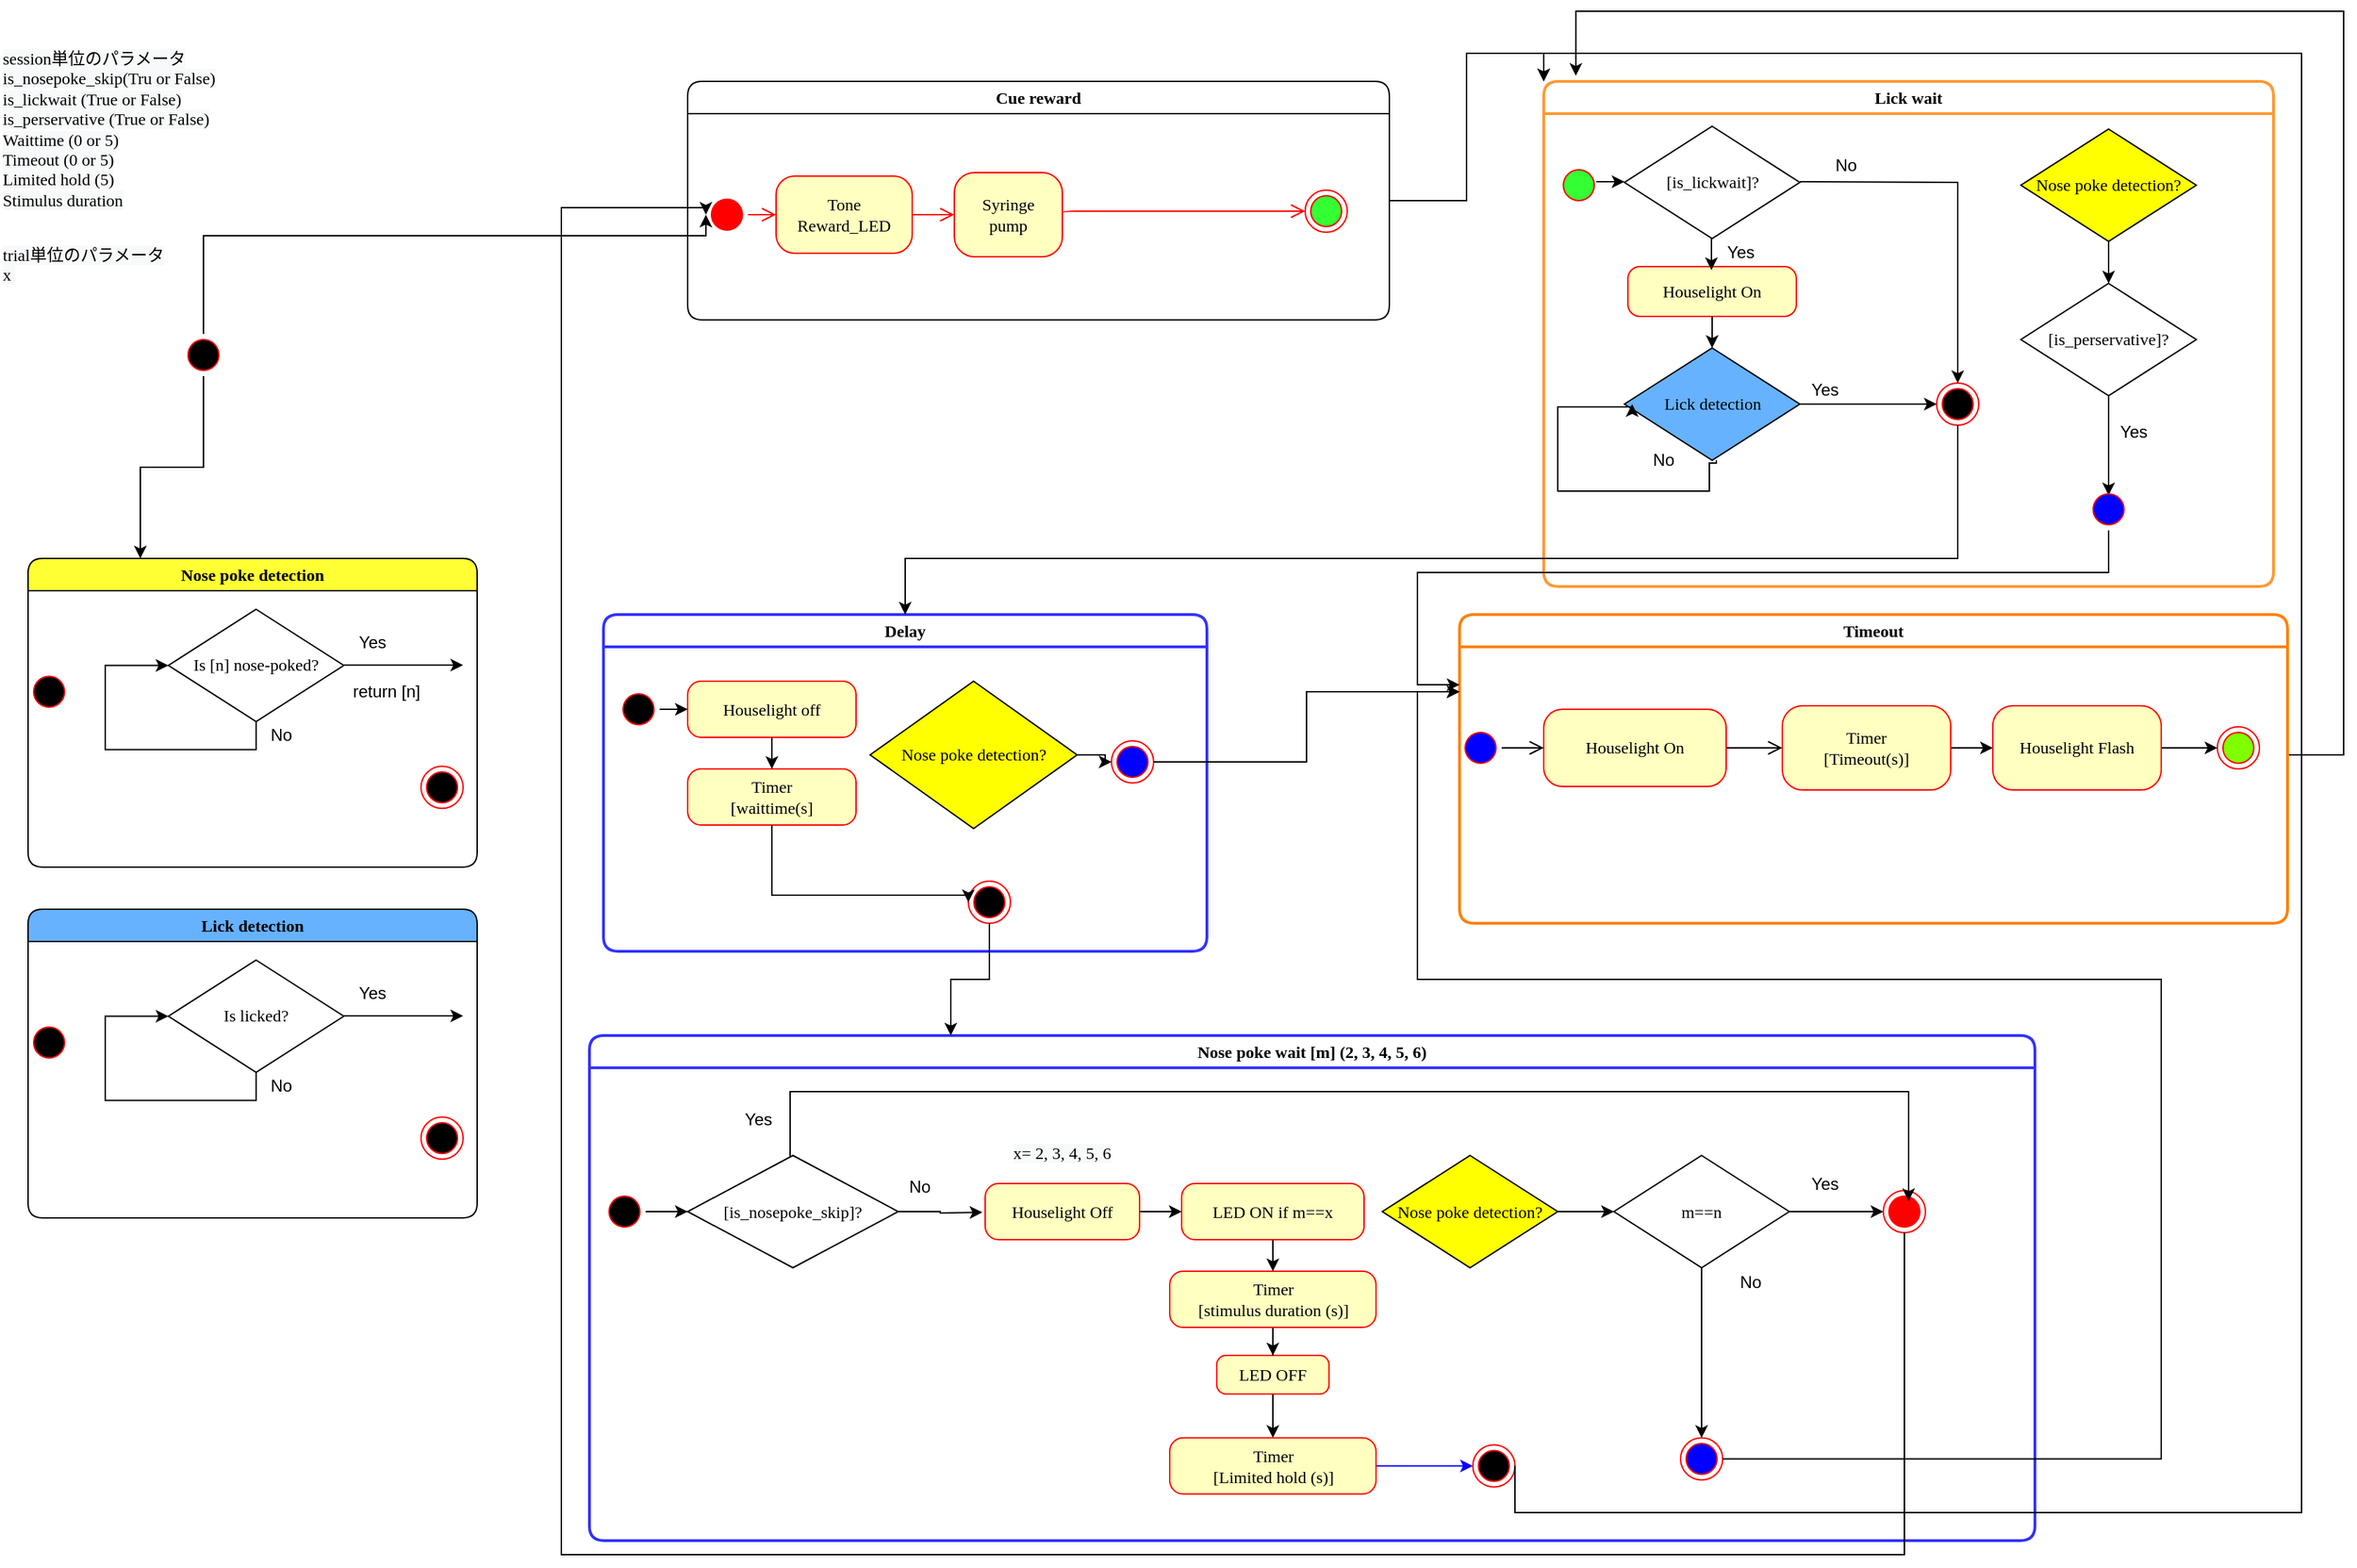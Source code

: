 <mxfile>
    <diagram id="JG-szfgva_qsBJfLhbkO" name="Phase1/2/3/4/5/6">
        <mxGraphModel dx="807" dy="1572" grid="1" gridSize="10" guides="1" tooltips="1" connect="1" arrows="1" fold="1" page="1" pageScale="1" pageWidth="1654" pageHeight="1169" math="0" shadow="0">
            <root>
                <mxCell id="IrLWcrQQSIPQ6W97ejEB-0"/>
                <mxCell id="IrLWcrQQSIPQ6W97ejEB-1" parent="IrLWcrQQSIPQ6W97ejEB-0"/>
                <mxCell id="-4QUxGkrJtVNkOgzHJ3x-0" value="" style="edgeStyle=orthogonalEdgeStyle;rounded=0;orthogonalLoop=1;jettySize=auto;html=1;exitX=0;exitY=0.5;exitDx=0;exitDy=0;entryX=0.5;entryY=1;entryDx=0;entryDy=0;" parent="IrLWcrQQSIPQ6W97ejEB-1" source="7rkzpab8tmzL3e22UWM0-0" target="8WNp4eyXBF2rc8xagA2D-23" edge="1">
                    <mxGeometry relative="1" as="geometry">
                        <mxPoint x="430" y="170" as="targetPoint"/>
                        <Array as="points">
                            <mxPoint x="165" y="170"/>
                            <mxPoint x="523" y="170"/>
                        </Array>
                    </mxGeometry>
                </mxCell>
                <mxCell id="4dmZo7CjHhO6CHi507Uy-2" style="edgeStyle=orthogonalEdgeStyle;rounded=0;orthogonalLoop=1;jettySize=auto;html=1;exitX=1;exitY=0.5;exitDx=0;exitDy=0;entryX=0.25;entryY=0;entryDx=0;entryDy=0;" parent="IrLWcrQQSIPQ6W97ejEB-1" source="7rkzpab8tmzL3e22UWM0-0" target="wqTvVr4Jsa7urcivnFvv-3" edge="1">
                    <mxGeometry relative="1" as="geometry"/>
                </mxCell>
                <mxCell id="7rkzpab8tmzL3e22UWM0-0" value="" style="ellipse;html=1;shape=startState;fillColor=#000000;strokeColor=#ff0000;rounded=1;shadow=0;comic=0;labelBackgroundColor=none;fontFamily=Verdana;fontSize=12;fontColor=#000000;align=center;direction=south;" parent="IrLWcrQQSIPQ6W97ejEB-1" vertex="1">
                    <mxGeometry x="150" y="240" width="30" height="30" as="geometry"/>
                </mxCell>
                <mxCell id="8wdTrqi6ul5k7i0J_g9q-0" value="Nose poke wait [m] (2, 3, 4, 5, 6)" style="swimlane;whiteSpace=wrap;html=1;rounded=1;shadow=0;comic=0;labelBackgroundColor=none;strokeWidth=2;fontFamily=Verdana;fontSize=12;align=center;startSize=23;strokeColor=#3333FF;" parent="IrLWcrQQSIPQ6W97ejEB-1" vertex="1">
                    <mxGeometry x="440" y="740" width="1030" height="360" as="geometry">
                        <mxRectangle x="360" y="70" width="110" height="23" as="alternateBounds"/>
                    </mxGeometry>
                </mxCell>
                <mxCell id="8wdTrqi6ul5k7i0J_g9q-3" value="" style="ellipse;html=1;shape=endState;strokeColor=#ff0000;rounded=1;shadow=0;comic=0;labelBackgroundColor=none;fontFamily=Verdana;fontSize=12;fontColor=#000000;align=center;fillColor=#0000FF;" parent="8wdTrqi6ul5k7i0J_g9q-0" vertex="1">
                    <mxGeometry x="777.5" y="286.75" width="30" height="30" as="geometry"/>
                </mxCell>
                <mxCell id="tz8AyIwEjNFQkuX5hdMo-15" value="" style="edgeStyle=orthogonalEdgeStyle;rounded=0;orthogonalLoop=1;jettySize=auto;html=1;" parent="8wdTrqi6ul5k7i0J_g9q-0" source="8wdTrqi6ul5k7i0J_g9q-5" target="tz8AyIwEjNFQkuX5hdMo-13" edge="1">
                    <mxGeometry relative="1" as="geometry"/>
                </mxCell>
                <mxCell id="8wdTrqi6ul5k7i0J_g9q-5" value="" style="ellipse;html=1;shape=startState;fillColor=#000000;strokeColor=#ff0000;rounded=1;shadow=0;comic=0;labelBackgroundColor=none;fontFamily=Verdana;fontSize=12;fontColor=#000000;align=center;direction=south;" parent="8wdTrqi6ul5k7i0J_g9q-0" vertex="1">
                    <mxGeometry x="10" y="110.5" width="30" height="30" as="geometry"/>
                </mxCell>
                <mxCell id="iCkNAlsy7gJNcpnjkfH3-58" value="" style="edgeStyle=orthogonalEdgeStyle;rounded=0;orthogonalLoop=1;jettySize=auto;html=1;strokeColor=#000000;" parent="8wdTrqi6ul5k7i0J_g9q-0" source="8wdTrqi6ul5k7i0J_g9q-10" target="iCkNAlsy7gJNcpnjkfH3-21" edge="1">
                    <mxGeometry relative="1" as="geometry"/>
                </mxCell>
                <mxCell id="8wdTrqi6ul5k7i0J_g9q-10" value="LED ON if m==x" style="rounded=1;whiteSpace=wrap;html=1;arcSize=24;fillColor=#ffffc0;strokeColor=#ff0000;shadow=0;comic=0;labelBackgroundColor=none;fontFamily=Verdana;fontSize=12;fontColor=#000000;align=center;" parent="8wdTrqi6ul5k7i0J_g9q-0" vertex="1">
                    <mxGeometry x="422" y="105.5" width="130" height="40" as="geometry"/>
                </mxCell>
                <mxCell id="iCkNAlsy7gJNcpnjkfH3-61" value="" style="edgeStyle=orthogonalEdgeStyle;rounded=0;orthogonalLoop=1;jettySize=auto;html=1;strokeColor=#000000;" parent="8wdTrqi6ul5k7i0J_g9q-0" source="8wdTrqi6ul5k7i0J_g9q-15" target="iCkNAlsy7gJNcpnjkfH3-60" edge="1">
                    <mxGeometry relative="1" as="geometry"/>
                </mxCell>
                <mxCell id="8wdTrqi6ul5k7i0J_g9q-15" value="LED OFF" style="rounded=1;whiteSpace=wrap;html=1;arcSize=24;fillColor=#ffffc0;strokeColor=#ff0000;shadow=0;comic=0;labelBackgroundColor=none;fontFamily=Verdana;fontSize=12;fontColor=#000000;align=center;" parent="8wdTrqi6ul5k7i0J_g9q-0" vertex="1">
                    <mxGeometry x="447" y="228" width="80" height="27.5" as="geometry"/>
                </mxCell>
                <mxCell id="iCkNAlsy7gJNcpnjkfH3-54" value="" style="edgeStyle=orthogonalEdgeStyle;rounded=0;orthogonalLoop=1;jettySize=auto;html=1;strokeColor=#000000;" parent="8wdTrqi6ul5k7i0J_g9q-0" source="ycPI-LvNCRKiPovN240B-0" target="8wdTrqi6ul5k7i0J_g9q-10" edge="1">
                    <mxGeometry relative="1" as="geometry"/>
                </mxCell>
                <mxCell id="ycPI-LvNCRKiPovN240B-0" value="Houselight Off" style="rounded=1;whiteSpace=wrap;html=1;arcSize=24;fillColor=#ffffc0;strokeColor=#ff0000;shadow=0;comic=0;labelBackgroundColor=none;fontFamily=Verdana;fontSize=12;fontColor=#000000;align=center;" parent="8wdTrqi6ul5k7i0J_g9q-0" vertex="1">
                    <mxGeometry x="282" y="105.5" width="110" height="40" as="geometry"/>
                </mxCell>
                <mxCell id="iCkNAlsy7gJNcpnjkfH3-59" value="" style="edgeStyle=orthogonalEdgeStyle;rounded=0;orthogonalLoop=1;jettySize=auto;html=1;strokeColor=#000000;" parent="8wdTrqi6ul5k7i0J_g9q-0" source="iCkNAlsy7gJNcpnjkfH3-21" target="8wdTrqi6ul5k7i0J_g9q-15" edge="1">
                    <mxGeometry relative="1" as="geometry"/>
                </mxCell>
                <mxCell id="iCkNAlsy7gJNcpnjkfH3-21" value="Timer &lt;br&gt;[stimulus duration (s)]" style="rounded=1;whiteSpace=wrap;html=1;arcSize=24;fillColor=#ffffc0;strokeColor=#ff0000;shadow=0;comic=0;labelBackgroundColor=none;fontFamily=Verdana;fontSize=12;fontColor=#000000;align=center;" parent="8wdTrqi6ul5k7i0J_g9q-0" vertex="1">
                    <mxGeometry x="413.5" y="168" width="147" height="40" as="geometry"/>
                </mxCell>
                <mxCell id="uwbvZCjAcktgsxW0GK_K-0" value="&lt;span style=&quot;color: rgb(0 , 0 , 0) ; font-family: &amp;#34;verdana&amp;#34; ; font-size: 12px ; font-style: normal ; font-weight: 400 ; letter-spacing: normal ; text-align: center ; text-indent: 0px ; text-transform: none ; word-spacing: 0px ; background-color: rgb(248 , 249 , 250) ; display: inline ; float: none&quot;&gt;x= 2, 3, 4, 5, 6&lt;/span&gt;" style="text;whiteSpace=wrap;html=1;" parent="8wdTrqi6ul5k7i0J_g9q-0" vertex="1">
                    <mxGeometry x="300" y="70" width="130" height="30" as="geometry"/>
                </mxCell>
                <mxCell id="tz8AyIwEjNFQkuX5hdMo-21" value="" style="edgeStyle=orthogonalEdgeStyle;rounded=0;orthogonalLoop=1;jettySize=auto;html=1;" parent="8wdTrqi6ul5k7i0J_g9q-0" source="iCkNAlsy7gJNcpnjkfH3-55" target="iCkNAlsy7gJNcpnjkfH3-64" edge="1">
                    <mxGeometry relative="1" as="geometry"/>
                </mxCell>
                <mxCell id="iCkNAlsy7gJNcpnjkfH3-55" value="&lt;span style=&quot;font-family: &amp;#34;verdana&amp;#34;&quot;&gt;Nose poke detection?&lt;/span&gt;" style="rhombus;whiteSpace=wrap;html=1;fillColor=#FFFF00;" parent="8wdTrqi6ul5k7i0J_g9q-0" vertex="1">
                    <mxGeometry x="565" y="85.5" width="125" height="80" as="geometry"/>
                </mxCell>
                <mxCell id="iCkNAlsy7gJNcpnjkfH3-80" value="" style="edgeStyle=orthogonalEdgeStyle;rounded=0;orthogonalLoop=1;jettySize=auto;html=1;strokeColor=#0000FF;entryX=0;entryY=0.5;entryDx=0;entryDy=0;" parent="8wdTrqi6ul5k7i0J_g9q-0" source="iCkNAlsy7gJNcpnjkfH3-60" target="iCkNAlsy7gJNcpnjkfH3-81" edge="1">
                    <mxGeometry relative="1" as="geometry">
                        <mxPoint x="622" y="307" as="targetPoint"/>
                    </mxGeometry>
                </mxCell>
                <mxCell id="iCkNAlsy7gJNcpnjkfH3-60" value="Timer &lt;br&gt;[Limited hold (s)]" style="rounded=1;whiteSpace=wrap;html=1;arcSize=24;fillColor=#ffffc0;strokeColor=#ff0000;shadow=0;comic=0;labelBackgroundColor=none;fontFamily=Verdana;fontSize=12;fontColor=#000000;align=center;" parent="8wdTrqi6ul5k7i0J_g9q-0" vertex="1">
                    <mxGeometry x="413.5" y="286.75" width="147" height="40" as="geometry"/>
                </mxCell>
                <mxCell id="tz8AyIwEjNFQkuX5hdMo-22" value="" style="edgeStyle=orthogonalEdgeStyle;rounded=0;orthogonalLoop=1;jettySize=auto;html=1;" parent="8wdTrqi6ul5k7i0J_g9q-0" source="iCkNAlsy7gJNcpnjkfH3-64" target="iCkNAlsy7gJNcpnjkfH3-68" edge="1">
                    <mxGeometry relative="1" as="geometry"/>
                </mxCell>
                <mxCell id="tz8AyIwEjNFQkuX5hdMo-24" value="" style="edgeStyle=orthogonalEdgeStyle;rounded=0;orthogonalLoop=1;jettySize=auto;html=1;" parent="8wdTrqi6ul5k7i0J_g9q-0" source="iCkNAlsy7gJNcpnjkfH3-64" target="8wdTrqi6ul5k7i0J_g9q-3" edge="1">
                    <mxGeometry relative="1" as="geometry">
                        <mxPoint x="792.5" y="245.5" as="targetPoint"/>
                    </mxGeometry>
                </mxCell>
                <mxCell id="iCkNAlsy7gJNcpnjkfH3-64" value="&lt;span style=&quot;font-family: &amp;#34;verdana&amp;#34;&quot;&gt;m==n&lt;/span&gt;" style="rhombus;whiteSpace=wrap;html=1;" parent="8wdTrqi6ul5k7i0J_g9q-0" vertex="1">
                    <mxGeometry x="730" y="85.5" width="125" height="80" as="geometry"/>
                </mxCell>
                <mxCell id="iCkNAlsy7gJNcpnjkfH3-68" value="" style="ellipse;html=1;shape=endState;strokeColor=#ff0000;rounded=1;shadow=0;comic=0;labelBackgroundColor=none;fontFamily=Verdana;fontSize=12;fontColor=#000000;align=center;fillColor=#FF0000;" parent="8wdTrqi6ul5k7i0J_g9q-0" vertex="1">
                    <mxGeometry x="922" y="110.5" width="30" height="30" as="geometry"/>
                </mxCell>
                <mxCell id="iCkNAlsy7gJNcpnjkfH3-74" value="Yes" style="text;html=1;align=center;verticalAlign=middle;resizable=0;points=[];autosize=1;strokeColor=none;" parent="8wdTrqi6ul5k7i0J_g9q-0" vertex="1">
                    <mxGeometry x="860" y="95.5" width="40" height="20" as="geometry"/>
                </mxCell>
                <mxCell id="iCkNAlsy7gJNcpnjkfH3-81" value="" style="ellipse;html=1;shape=endState;strokeColor=#ff0000;rounded=1;shadow=0;comic=0;labelBackgroundColor=none;fontFamily=Verdana;fontSize=12;fontColor=#000000;align=center;fillColor=#000000;" parent="8wdTrqi6ul5k7i0J_g9q-0" vertex="1">
                    <mxGeometry x="629.5" y="291.75" width="30" height="30" as="geometry"/>
                </mxCell>
                <mxCell id="8WNp4eyXBF2rc8xagA2D-1" value="No" style="text;html=1;align=center;verticalAlign=middle;resizable=0;points=[];autosize=1;strokeColor=none;" parent="8wdTrqi6ul5k7i0J_g9q-0" vertex="1">
                    <mxGeometry x="812" y="165.5" width="30" height="20" as="geometry"/>
                </mxCell>
                <mxCell id="tz8AyIwEjNFQkuX5hdMo-17" value="" style="edgeStyle=orthogonalEdgeStyle;rounded=0;orthogonalLoop=1;jettySize=auto;html=1;" parent="8wdTrqi6ul5k7i0J_g9q-0" source="tz8AyIwEjNFQkuX5hdMo-13" edge="1">
                    <mxGeometry relative="1" as="geometry">
                        <mxPoint x="940" y="118" as="targetPoint"/>
                        <Array as="points">
                            <mxPoint x="143" y="40"/>
                            <mxPoint x="940" y="40"/>
                        </Array>
                    </mxGeometry>
                </mxCell>
                <mxCell id="tz8AyIwEjNFQkuX5hdMo-20" value="" style="edgeStyle=orthogonalEdgeStyle;rounded=0;orthogonalLoop=1;jettySize=auto;html=1;" parent="8wdTrqi6ul5k7i0J_g9q-0" source="tz8AyIwEjNFQkuX5hdMo-13" edge="1">
                    <mxGeometry relative="1" as="geometry">
                        <mxPoint x="280" y="126" as="targetPoint"/>
                    </mxGeometry>
                </mxCell>
                <mxCell id="tz8AyIwEjNFQkuX5hdMo-13" value="&lt;span style=&quot;font-family: &amp;#34;verdana&amp;#34;&quot;&gt;[is_nosepoke_skip]?&lt;/span&gt;" style="rhombus;whiteSpace=wrap;html=1;" parent="8wdTrqi6ul5k7i0J_g9q-0" vertex="1">
                    <mxGeometry x="70" y="85.5" width="150" height="80" as="geometry"/>
                </mxCell>
                <mxCell id="tz8AyIwEjNFQkuX5hdMo-25" value="Yes" style="text;html=1;align=center;verticalAlign=middle;resizable=0;points=[];autosize=1;strokeColor=none;" parent="8wdTrqi6ul5k7i0J_g9q-0" vertex="1">
                    <mxGeometry x="100" y="50" width="40" height="20" as="geometry"/>
                </mxCell>
                <mxCell id="wqTvVr4Jsa7urcivnFvv-3" value="Nose poke detection" style="swimlane;whiteSpace=wrap;html=1;rounded=1;shadow=0;comic=0;labelBackgroundColor=none;strokeWidth=1;fontFamily=Verdana;fontSize=12;align=center;startSize=23;fillColor=#FFFF33;" parent="IrLWcrQQSIPQ6W97ejEB-1" vertex="1">
                    <mxGeometry x="40" y="400" width="320" height="220" as="geometry">
                        <mxRectangle x="390" y="530" width="110" height="23" as="alternateBounds"/>
                    </mxGeometry>
                </mxCell>
                <mxCell id="wqTvVr4Jsa7urcivnFvv-4" style="edgeStyle=elbowEdgeStyle;html=1;labelBackgroundColor=none;endArrow=open;endSize=8;strokeColor=#ff0000;fontFamily=Verdana;fontSize=12;align=left;" parent="wqTvVr4Jsa7urcivnFvv-3" edge="1">
                    <mxGeometry relative="1" as="geometry">
                        <mxPoint x="210" y="95" as="sourcePoint"/>
                    </mxGeometry>
                </mxCell>
                <mxCell id="wqTvVr4Jsa7urcivnFvv-6" value="" style="ellipse;html=1;shape=endState;fillColor=#000000;strokeColor=#ff0000;rounded=1;shadow=0;comic=0;labelBackgroundColor=none;fontFamily=Verdana;fontSize=12;fontColor=#000000;align=center;" parent="wqTvVr4Jsa7urcivnFvv-3" vertex="1">
                    <mxGeometry x="280" y="148.12" width="30" height="30" as="geometry"/>
                </mxCell>
                <mxCell id="wqTvVr4Jsa7urcivnFvv-8" value="" style="ellipse;html=1;shape=startState;fillColor=#000000;strokeColor=#ff0000;rounded=1;shadow=0;comic=0;labelBackgroundColor=none;fontFamily=Verdana;fontSize=12;fontColor=#000000;align=center;direction=south;" parent="wqTvVr4Jsa7urcivnFvv-3" vertex="1">
                    <mxGeometry y="80" width="30" height="30" as="geometry"/>
                </mxCell>
                <mxCell id="wqTvVr4Jsa7urcivnFvv-11" value="Yes" style="text;html=1;align=center;verticalAlign=middle;resizable=0;points=[];autosize=1;strokeColor=none;" parent="wqTvVr4Jsa7urcivnFvv-3" vertex="1">
                    <mxGeometry x="225" y="50" width="40" height="20" as="geometry"/>
                </mxCell>
                <mxCell id="wqTvVr4Jsa7urcivnFvv-12" value="No" style="text;html=1;align=center;verticalAlign=middle;resizable=0;points=[];autosize=1;strokeColor=none;" parent="wqTvVr4Jsa7urcivnFvv-3" vertex="1">
                    <mxGeometry x="165" y="116.25" width="30" height="20" as="geometry"/>
                </mxCell>
                <mxCell id="iCkNAlsy7gJNcpnjkfH3-36" value="" style="edgeStyle=orthogonalEdgeStyle;rounded=0;orthogonalLoop=1;jettySize=auto;html=1;" parent="wqTvVr4Jsa7urcivnFvv-3" source="wqTvVr4Jsa7urcivnFvv-13" edge="1">
                    <mxGeometry relative="1" as="geometry">
                        <mxPoint x="310" y="76" as="targetPoint"/>
                        <Array as="points">
                            <mxPoint x="270" y="76"/>
                        </Array>
                    </mxGeometry>
                </mxCell>
                <mxCell id="wqTvVr4Jsa7urcivnFvv-13" value="&lt;span style=&quot;font-family: &amp;#34;verdana&amp;#34;&quot;&gt;Is [n] nose-poked?&lt;/span&gt;" style="rhombus;whiteSpace=wrap;html=1;" parent="wqTvVr4Jsa7urcivnFvv-3" vertex="1">
                    <mxGeometry x="100" y="36.25" width="125" height="80" as="geometry"/>
                </mxCell>
                <mxCell id="wqTvVr4Jsa7urcivnFvv-14" style="edgeStyle=orthogonalEdgeStyle;rounded=0;orthogonalLoop=1;jettySize=auto;html=1;exitX=0.5;exitY=1;exitDx=0;exitDy=0;entryX=0;entryY=0.5;entryDx=0;entryDy=0;" parent="wqTvVr4Jsa7urcivnFvv-3" source="wqTvVr4Jsa7urcivnFvv-13" target="wqTvVr4Jsa7urcivnFvv-13" edge="1">
                    <mxGeometry relative="1" as="geometry">
                        <Array as="points">
                            <mxPoint x="163" y="136.25"/>
                            <mxPoint x="55" y="136.25"/>
                            <mxPoint x="55" y="76.25"/>
                        </Array>
                    </mxGeometry>
                </mxCell>
                <mxCell id="8WNp4eyXBF2rc8xagA2D-0" value="return [n]" style="text;html=1;align=center;verticalAlign=middle;resizable=0;points=[];autosize=1;strokeColor=none;" parent="wqTvVr4Jsa7urcivnFvv-3" vertex="1">
                    <mxGeometry x="225" y="85" width="60" height="20" as="geometry"/>
                </mxCell>
                <mxCell id="tz8AyIwEjNFQkuX5hdMo-1" value="" style="edgeStyle=orthogonalEdgeStyle;rounded=0;orthogonalLoop=1;jettySize=auto;html=1;entryX=0.044;entryY=-0.011;entryDx=0;entryDy=0;entryPerimeter=0;" parent="IrLWcrQQSIPQ6W97ejEB-1" source="r4njhYBlZnN6IFq0I3OJ-5" target="8WNp4eyXBF2rc8xagA2D-4" edge="1">
                    <mxGeometry relative="1" as="geometry">
                        <mxPoint x="1955" y="550" as="targetPoint"/>
                        <Array as="points">
                            <mxPoint x="1690" y="540"/>
                            <mxPoint x="1690" y="10"/>
                            <mxPoint x="1142" y="10"/>
                        </Array>
                    </mxGeometry>
                </mxCell>
                <mxCell id="r4njhYBlZnN6IFq0I3OJ-5" value="Timeout" style="swimlane;whiteSpace=wrap;html=1;rounded=1;shadow=0;comic=0;labelBackgroundColor=none;strokeWidth=2;fontFamily=Verdana;fontSize=12;align=center;startSize=23;strokeColor=#FF8000;" parent="IrLWcrQQSIPQ6W97ejEB-1" vertex="1">
                    <mxGeometry x="1060" y="440" width="590" height="220" as="geometry">
                        <mxRectangle x="390" y="530" width="110" height="23" as="alternateBounds"/>
                    </mxGeometry>
                </mxCell>
                <mxCell id="r4njhYBlZnN6IFq0I3OJ-6" style="edgeStyle=elbowEdgeStyle;html=1;labelBackgroundColor=none;endArrow=open;endSize=8;fontFamily=Verdana;fontSize=12;align=left;" parent="r4njhYBlZnN6IFq0I3OJ-5" source="r4njhYBlZnN6IFq0I3OJ-7" target="r4njhYBlZnN6IFq0I3OJ-11" edge="1">
                    <mxGeometry relative="1" as="geometry"/>
                </mxCell>
                <mxCell id="r4njhYBlZnN6IFq0I3OJ-7" value="Houselight On" style="rounded=1;whiteSpace=wrap;html=1;arcSize=24;fillColor=#ffffc0;strokeColor=#ff0000;shadow=0;comic=0;labelBackgroundColor=none;fontFamily=Verdana;fontSize=12;fontColor=#000000;align=center;" parent="r4njhYBlZnN6IFq0I3OJ-5" vertex="1">
                    <mxGeometry x="60" y="67.5" width="130" height="55" as="geometry"/>
                </mxCell>
                <mxCell id="r4njhYBlZnN6IFq0I3OJ-8" value="" style="ellipse;html=1;shape=endState;strokeColor=#ff0000;rounded=1;shadow=0;comic=0;labelBackgroundColor=none;fontFamily=Verdana;fontSize=12;fontColor=#000000;align=center;fillColor=#80FF00;" parent="r4njhYBlZnN6IFq0I3OJ-5" vertex="1">
                    <mxGeometry x="540" y="80" width="30" height="30" as="geometry"/>
                </mxCell>
                <mxCell id="r4njhYBlZnN6IFq0I3OJ-9" style="edgeStyle=elbowEdgeStyle;html=1;labelBackgroundColor=none;endArrow=open;endSize=8;fontFamily=Verdana;fontSize=12;align=left;" parent="r4njhYBlZnN6IFq0I3OJ-5" source="r4njhYBlZnN6IFq0I3OJ-10" target="r4njhYBlZnN6IFq0I3OJ-7" edge="1">
                    <mxGeometry relative="1" as="geometry"/>
                </mxCell>
                <mxCell id="r4njhYBlZnN6IFq0I3OJ-10" value="" style="ellipse;html=1;shape=startState;strokeColor=#ff0000;rounded=1;shadow=0;comic=0;labelBackgroundColor=none;fontFamily=Verdana;fontSize=12;fontColor=#000000;align=center;direction=south;fillColor=#0000FF;" parent="r4njhYBlZnN6IFq0I3OJ-5" vertex="1">
                    <mxGeometry y="80" width="30" height="30" as="geometry"/>
                </mxCell>
                <mxCell id="d0WjXQXTS84HNOMwNvaV-6" value="" style="edgeStyle=orthogonalEdgeStyle;rounded=0;orthogonalLoop=1;jettySize=auto;html=1;" parent="r4njhYBlZnN6IFq0I3OJ-5" source="r4njhYBlZnN6IFq0I3OJ-11" target="d0WjXQXTS84HNOMwNvaV-5" edge="1">
                    <mxGeometry relative="1" as="geometry"/>
                </mxCell>
                <mxCell id="r4njhYBlZnN6IFq0I3OJ-11" value="Timer&lt;br&gt;[Timeout(s)]" style="rounded=1;whiteSpace=wrap;html=1;arcSize=24;fillColor=#ffffc0;strokeColor=#ff0000;shadow=0;comic=0;labelBackgroundColor=none;fontFamily=Verdana;fontSize=12;fontColor=#000000;align=center;" parent="r4njhYBlZnN6IFq0I3OJ-5" vertex="1">
                    <mxGeometry x="230" y="65" width="120" height="60" as="geometry"/>
                </mxCell>
                <mxCell id="d0WjXQXTS84HNOMwNvaV-7" value="" style="edgeStyle=orthogonalEdgeStyle;rounded=0;orthogonalLoop=1;jettySize=auto;html=1;" parent="r4njhYBlZnN6IFq0I3OJ-5" source="d0WjXQXTS84HNOMwNvaV-5" target="r4njhYBlZnN6IFq0I3OJ-8" edge="1">
                    <mxGeometry relative="1" as="geometry"/>
                </mxCell>
                <mxCell id="d0WjXQXTS84HNOMwNvaV-5" value="Houselight Flash" style="rounded=1;whiteSpace=wrap;html=1;arcSize=24;fillColor=#ffffc0;strokeColor=#ff0000;shadow=0;comic=0;labelBackgroundColor=none;fontFamily=Verdana;fontSize=12;fontColor=#000000;align=center;" parent="r4njhYBlZnN6IFq0I3OJ-5" vertex="1">
                    <mxGeometry x="380" y="65" width="120" height="60" as="geometry"/>
                </mxCell>
                <mxCell id="iCkNAlsy7gJNcpnjkfH3-10" value="Delay" style="swimlane;whiteSpace=wrap;html=1;rounded=1;shadow=0;comic=0;labelBackgroundColor=none;strokeWidth=2;fontFamily=Verdana;fontSize=12;align=center;startSize=23;strokeColor=#3333FF;" parent="IrLWcrQQSIPQ6W97ejEB-1" vertex="1">
                    <mxGeometry x="450" y="440" width="430" height="240" as="geometry">
                        <mxRectangle x="360" y="70" width="110" height="23" as="alternateBounds"/>
                    </mxGeometry>
                </mxCell>
                <mxCell id="iCkNAlsy7gJNcpnjkfH3-11" value="" style="ellipse;html=1;shape=endState;fillColor=#000000;strokeColor=#ff0000;rounded=1;shadow=0;comic=0;labelBackgroundColor=none;fontFamily=Verdana;fontSize=12;fontColor=#000000;align=center;" parent="iCkNAlsy7gJNcpnjkfH3-10" vertex="1">
                    <mxGeometry x="260" y="190" width="30" height="30" as="geometry"/>
                </mxCell>
                <mxCell id="iCkNAlsy7gJNcpnjkfH3-12" value="" style="edgeStyle=orthogonalEdgeStyle;rounded=0;orthogonalLoop=1;jettySize=auto;html=1;" parent="iCkNAlsy7gJNcpnjkfH3-10" source="iCkNAlsy7gJNcpnjkfH3-13" target="iCkNAlsy7gJNcpnjkfH3-14" edge="1">
                    <mxGeometry relative="1" as="geometry"/>
                </mxCell>
                <mxCell id="iCkNAlsy7gJNcpnjkfH3-13" value="" style="ellipse;html=1;shape=startState;fillColor=#000000;strokeColor=#ff0000;rounded=1;shadow=0;comic=0;labelBackgroundColor=none;fontFamily=Verdana;fontSize=12;fontColor=#000000;align=center;direction=south;" parent="iCkNAlsy7gJNcpnjkfH3-10" vertex="1">
                    <mxGeometry x="10" y="52.5" width="30" height="30" as="geometry"/>
                </mxCell>
                <mxCell id="iCkNAlsy7gJNcpnjkfH3-14" value="Houselight off" style="rounded=1;whiteSpace=wrap;html=1;arcSize=24;fillColor=#ffffc0;strokeColor=#ff0000;shadow=0;comic=0;labelBackgroundColor=none;fontFamily=Verdana;fontSize=12;fontColor=#000000;align=center;" parent="iCkNAlsy7gJNcpnjkfH3-10" vertex="1">
                    <mxGeometry x="60" y="47.5" width="120" height="40" as="geometry"/>
                </mxCell>
                <mxCell id="iCkNAlsy7gJNcpnjkfH3-15" value="Timer &lt;br&gt;[waittime(s]" style="rounded=1;whiteSpace=wrap;html=1;arcSize=24;fillColor=#ffffc0;strokeColor=#ff0000;shadow=0;comic=0;labelBackgroundColor=none;fontFamily=Verdana;fontSize=12;fontColor=#000000;align=center;" parent="iCkNAlsy7gJNcpnjkfH3-10" vertex="1">
                    <mxGeometry x="60" y="110" width="120" height="40" as="geometry"/>
                </mxCell>
                <mxCell id="iCkNAlsy7gJNcpnjkfH3-16" value="" style="edgeStyle=orthogonalEdgeStyle;rounded=0;orthogonalLoop=1;jettySize=auto;html=1;" parent="iCkNAlsy7gJNcpnjkfH3-10" source="iCkNAlsy7gJNcpnjkfH3-14" target="iCkNAlsy7gJNcpnjkfH3-15" edge="1">
                    <mxGeometry relative="1" as="geometry"/>
                </mxCell>
                <mxCell id="iCkNAlsy7gJNcpnjkfH3-40" value="" style="ellipse;html=1;shape=endState;strokeColor=#ff0000;rounded=1;shadow=0;comic=0;labelBackgroundColor=none;fontFamily=Verdana;fontSize=12;fontColor=#000000;align=center;fillColor=#0000FF;" parent="iCkNAlsy7gJNcpnjkfH3-10" vertex="1">
                    <mxGeometry x="362" y="90" width="30" height="30" as="geometry"/>
                </mxCell>
                <mxCell id="iCkNAlsy7gJNcpnjkfH3-45" value="" style="edgeStyle=orthogonalEdgeStyle;rounded=0;orthogonalLoop=1;jettySize=auto;html=1;strokeColor=#000000;" parent="iCkNAlsy7gJNcpnjkfH3-10" source="iCkNAlsy7gJNcpnjkfH3-41" target="iCkNAlsy7gJNcpnjkfH3-40" edge="1">
                    <mxGeometry relative="1" as="geometry"/>
                </mxCell>
                <mxCell id="iCkNAlsy7gJNcpnjkfH3-41" value="&lt;span style=&quot;font-family: &amp;#34;verdana&amp;#34;&quot;&gt;Nose poke detection?&lt;/span&gt;" style="rhombus;whiteSpace=wrap;html=1;fillColor=#FFFF00;" parent="iCkNAlsy7gJNcpnjkfH3-10" vertex="1">
                    <mxGeometry x="190" y="47.5" width="147.5" height="105" as="geometry"/>
                </mxCell>
                <mxCell id="iCkNAlsy7gJNcpnjkfH3-47" value="" style="edgeStyle=orthogonalEdgeStyle;rounded=0;orthogonalLoop=1;jettySize=auto;html=1;entryX=0;entryY=0.5;entryDx=0;entryDy=0;exitX=0.5;exitY=1;exitDx=0;exitDy=0;" parent="iCkNAlsy7gJNcpnjkfH3-10" source="iCkNAlsy7gJNcpnjkfH3-15" target="iCkNAlsy7gJNcpnjkfH3-11" edge="1">
                    <mxGeometry relative="1" as="geometry">
                        <mxPoint x="90" y="90" as="sourcePoint"/>
                        <mxPoint x="100" y="172.5" as="targetPoint"/>
                        <Array as="points">
                            <mxPoint x="120" y="200"/>
                            <mxPoint x="260" y="200"/>
                        </Array>
                    </mxGeometry>
                </mxCell>
                <mxCell id="iCkNAlsy7gJNcpnjkfH3-24" value="&lt;span style=&quot;color: rgb(0 , 0 , 0) ; font-family: &amp;#34;verdana&amp;#34; ; font-size: 12px ; font-style: normal ; font-weight: 400 ; letter-spacing: normal ; text-align: center ; text-indent: 0px ; text-transform: none ; word-spacing: 0px ; background-color: rgb(248 , 249 , 250) ; display: inline ; float: none&quot;&gt;session単位のパラメータ&lt;br&gt;is_nosepoke_skip(Tru or False)&lt;br&gt;is_lickwait (True or False)&lt;br&gt;is_perservative (True or False)&lt;br&gt;Waittime (0 or 5)&lt;br&gt;Timeout (0 or 5)&lt;br&gt;Limited hold (5)&lt;br&gt;Stimulus duration&lt;br&gt;&lt;/span&gt;" style="text;whiteSpace=wrap;html=1;" parent="IrLWcrQQSIPQ6W97ejEB-1" vertex="1">
                    <mxGeometry x="20" y="30" width="310" height="130" as="geometry"/>
                </mxCell>
                <mxCell id="iCkNAlsy7gJNcpnjkfH3-25" value="&lt;span style=&quot;color: rgb(0 , 0 , 0) ; font-family: &amp;#34;verdana&amp;#34; ; font-size: 12px ; font-style: normal ; font-weight: 400 ; letter-spacing: normal ; text-align: center ; text-indent: 0px ; text-transform: none ; word-spacing: 0px ; background-color: rgb(248 , 249 , 250) ; display: inline ; float: none&quot;&gt;trial単位のパラメータ&lt;br&gt;x&amp;nbsp;&lt;br&gt;&lt;br&gt;&lt;/span&gt;" style="text;whiteSpace=wrap;html=1;" parent="IrLWcrQQSIPQ6W97ejEB-1" vertex="1">
                    <mxGeometry x="20" y="170" width="260" height="30" as="geometry"/>
                </mxCell>
                <mxCell id="a5przsZAZ_EwUYKE8dN7-16" value="Lick detection" style="swimlane;whiteSpace=wrap;html=1;rounded=1;shadow=0;comic=0;labelBackgroundColor=none;strokeWidth=1;fontFamily=Verdana;fontSize=12;align=center;startSize=23;fillColor=#66B2FF;" parent="IrLWcrQQSIPQ6W97ejEB-1" vertex="1">
                    <mxGeometry x="40" y="650" width="320" height="220" as="geometry">
                        <mxRectangle x="390" y="530" width="110" height="23" as="alternateBounds"/>
                    </mxGeometry>
                </mxCell>
                <mxCell id="a5przsZAZ_EwUYKE8dN7-17" style="edgeStyle=elbowEdgeStyle;html=1;labelBackgroundColor=none;endArrow=open;endSize=8;strokeColor=#ff0000;fontFamily=Verdana;fontSize=12;align=left;" parent="a5przsZAZ_EwUYKE8dN7-16" edge="1">
                    <mxGeometry relative="1" as="geometry">
                        <mxPoint x="210" y="95" as="sourcePoint"/>
                    </mxGeometry>
                </mxCell>
                <mxCell id="a5przsZAZ_EwUYKE8dN7-18" value="" style="ellipse;html=1;shape=endState;fillColor=#000000;strokeColor=#ff0000;rounded=1;shadow=0;comic=0;labelBackgroundColor=none;fontFamily=Verdana;fontSize=12;fontColor=#000000;align=center;" parent="a5przsZAZ_EwUYKE8dN7-16" vertex="1">
                    <mxGeometry x="280" y="148.12" width="30" height="30" as="geometry"/>
                </mxCell>
                <mxCell id="a5przsZAZ_EwUYKE8dN7-19" value="" style="ellipse;html=1;shape=startState;fillColor=#000000;strokeColor=#ff0000;rounded=1;shadow=0;comic=0;labelBackgroundColor=none;fontFamily=Verdana;fontSize=12;fontColor=#000000;align=center;direction=south;" parent="a5przsZAZ_EwUYKE8dN7-16" vertex="1">
                    <mxGeometry y="80" width="30" height="30" as="geometry"/>
                </mxCell>
                <mxCell id="a5przsZAZ_EwUYKE8dN7-20" value="Yes" style="text;html=1;align=center;verticalAlign=middle;resizable=0;points=[];autosize=1;strokeColor=none;" parent="a5przsZAZ_EwUYKE8dN7-16" vertex="1">
                    <mxGeometry x="225" y="50" width="40" height="20" as="geometry"/>
                </mxCell>
                <mxCell id="a5przsZAZ_EwUYKE8dN7-21" value="No" style="text;html=1;align=center;verticalAlign=middle;resizable=0;points=[];autosize=1;strokeColor=none;" parent="a5przsZAZ_EwUYKE8dN7-16" vertex="1">
                    <mxGeometry x="165" y="116.25" width="30" height="20" as="geometry"/>
                </mxCell>
                <mxCell id="a5przsZAZ_EwUYKE8dN7-22" value="" style="edgeStyle=orthogonalEdgeStyle;rounded=0;orthogonalLoop=1;jettySize=auto;html=1;" parent="a5przsZAZ_EwUYKE8dN7-16" source="a5przsZAZ_EwUYKE8dN7-23" edge="1">
                    <mxGeometry relative="1" as="geometry">
                        <mxPoint x="310" y="76" as="targetPoint"/>
                        <Array as="points">
                            <mxPoint x="270" y="76"/>
                        </Array>
                    </mxGeometry>
                </mxCell>
                <mxCell id="a5przsZAZ_EwUYKE8dN7-23" value="&lt;span style=&quot;font-family: &amp;#34;verdana&amp;#34;&quot;&gt;Is licked?&lt;/span&gt;" style="rhombus;whiteSpace=wrap;html=1;" parent="a5przsZAZ_EwUYKE8dN7-16" vertex="1">
                    <mxGeometry x="100" y="36.25" width="125" height="80" as="geometry"/>
                </mxCell>
                <mxCell id="a5przsZAZ_EwUYKE8dN7-24" style="edgeStyle=orthogonalEdgeStyle;rounded=0;orthogonalLoop=1;jettySize=auto;html=1;exitX=0.5;exitY=1;exitDx=0;exitDy=0;entryX=0;entryY=0.5;entryDx=0;entryDy=0;" parent="a5przsZAZ_EwUYKE8dN7-16" source="a5przsZAZ_EwUYKE8dN7-23" target="a5przsZAZ_EwUYKE8dN7-23" edge="1">
                    <mxGeometry relative="1" as="geometry">
                        <Array as="points">
                            <mxPoint x="163" y="136.25"/>
                            <mxPoint x="55" y="136.25"/>
                            <mxPoint x="55" y="76.25"/>
                        </Array>
                    </mxGeometry>
                </mxCell>
                <mxCell id="SV1t3tnowvS0Dn4nwLbQ-5" style="edgeStyle=orthogonalEdgeStyle;rounded=0;orthogonalLoop=1;jettySize=auto;html=1;exitX=1;exitY=0.5;exitDx=0;exitDy=0;entryX=0;entryY=0.25;entryDx=0;entryDy=0;" parent="IrLWcrQQSIPQ6W97ejEB-1" source="iCkNAlsy7gJNcpnjkfH3-40" target="r4njhYBlZnN6IFq0I3OJ-5" edge="1">
                    <mxGeometry relative="1" as="geometry"/>
                </mxCell>
                <mxCell id="SV1t3tnowvS0Dn4nwLbQ-6" style="edgeStyle=orthogonalEdgeStyle;rounded=0;orthogonalLoop=1;jettySize=auto;html=1;exitX=0.5;exitY=1;exitDx=0;exitDy=0;entryX=0.25;entryY=0;entryDx=0;entryDy=0;" parent="IrLWcrQQSIPQ6W97ejEB-1" source="iCkNAlsy7gJNcpnjkfH3-11" target="8wdTrqi6ul5k7i0J_g9q-0" edge="1">
                    <mxGeometry relative="1" as="geometry"/>
                </mxCell>
                <mxCell id="SV1t3tnowvS0Dn4nwLbQ-7" style="edgeStyle=orthogonalEdgeStyle;rounded=0;orthogonalLoop=1;jettySize=auto;html=1;exitX=1;exitY=0.5;exitDx=0;exitDy=0;entryX=0;entryY=0.25;entryDx=0;entryDy=0;" parent="IrLWcrQQSIPQ6W97ejEB-1" source="8wdTrqi6ul5k7i0J_g9q-3" target="r4njhYBlZnN6IFq0I3OJ-5" edge="1">
                    <mxGeometry relative="1" as="geometry">
                        <Array as="points">
                            <mxPoint x="1560" y="1042"/>
                            <mxPoint x="1560" y="700"/>
                            <mxPoint x="1030" y="700"/>
                            <mxPoint x="1030" y="495"/>
                        </Array>
                    </mxGeometry>
                </mxCell>
                <mxCell id="8WNp4eyXBF2rc8xagA2D-18" value="Cue reward" style="swimlane;whiteSpace=wrap;html=1;rounded=1;shadow=0;comic=0;labelBackgroundColor=none;strokeWidth=1;fontFamily=Verdana;fontSize=12;align=center;startSize=23;" parent="IrLWcrQQSIPQ6W97ejEB-1" vertex="1">
                    <mxGeometry x="510" y="60" width="500" height="170" as="geometry">
                        <mxRectangle x="390" y="530" width="110" height="23" as="alternateBounds"/>
                    </mxGeometry>
                </mxCell>
                <mxCell id="8WNp4eyXBF2rc8xagA2D-19" style="edgeStyle=elbowEdgeStyle;html=1;labelBackgroundColor=none;endArrow=open;endSize=8;strokeColor=#ff0000;fontFamily=Verdana;fontSize=12;align=left;" parent="8WNp4eyXBF2rc8xagA2D-18" source="8WNp4eyXBF2rc8xagA2D-20" target="8WNp4eyXBF2rc8xagA2D-24" edge="1">
                    <mxGeometry relative="1" as="geometry"/>
                </mxCell>
                <mxCell id="8WNp4eyXBF2rc8xagA2D-20" value="Tone&lt;br&gt;Reward_LED" style="rounded=1;whiteSpace=wrap;html=1;arcSize=24;fillColor=#ffffc0;strokeColor=#ff0000;shadow=0;comic=0;labelBackgroundColor=none;fontFamily=Verdana;fontSize=12;fontColor=#000000;align=center;" parent="8WNp4eyXBF2rc8xagA2D-18" vertex="1">
                    <mxGeometry x="63" y="67.5" width="97" height="55" as="geometry"/>
                </mxCell>
                <mxCell id="8WNp4eyXBF2rc8xagA2D-21" value="" style="ellipse;html=1;shape=endState;strokeColor=#ff0000;rounded=1;shadow=0;comic=0;labelBackgroundColor=none;fontFamily=Verdana;fontSize=12;fontColor=#000000;align=center;fillColor=#33FF33;" parent="8WNp4eyXBF2rc8xagA2D-18" vertex="1">
                    <mxGeometry x="440" y="77.5" width="30" height="30" as="geometry"/>
                </mxCell>
                <mxCell id="8WNp4eyXBF2rc8xagA2D-22" style="edgeStyle=elbowEdgeStyle;html=1;labelBackgroundColor=none;endArrow=open;endSize=8;strokeColor=#ff0000;fontFamily=Verdana;fontSize=12;align=left;" parent="8WNp4eyXBF2rc8xagA2D-18" source="8WNp4eyXBF2rc8xagA2D-23" target="8WNp4eyXBF2rc8xagA2D-20" edge="1">
                    <mxGeometry relative="1" as="geometry"/>
                </mxCell>
                <mxCell id="8WNp4eyXBF2rc8xagA2D-23" value="" style="ellipse;html=1;shape=startState;strokeColor=#ff0000;rounded=1;shadow=0;comic=0;labelBackgroundColor=none;fontFamily=Verdana;fontSize=12;fontColor=#000000;align=center;direction=south;fillColor=#FF0000;" parent="8WNp4eyXBF2rc8xagA2D-18" vertex="1">
                    <mxGeometry x="13" y="80" width="30" height="30" as="geometry"/>
                </mxCell>
                <mxCell id="8WNp4eyXBF2rc8xagA2D-24" value="Syringe &lt;br&gt;pump" style="rounded=1;whiteSpace=wrap;html=1;arcSize=24;fillColor=#ffffc0;strokeColor=#ff0000;shadow=0;comic=0;labelBackgroundColor=none;fontFamily=Verdana;fontSize=12;fontColor=#000000;align=center;" parent="8WNp4eyXBF2rc8xagA2D-18" vertex="1">
                    <mxGeometry x="190" y="65" width="77" height="60" as="geometry"/>
                </mxCell>
                <mxCell id="8WNp4eyXBF2rc8xagA2D-25" style="edgeStyle=elbowEdgeStyle;html=1;labelBackgroundColor=none;endArrow=open;endSize=8;strokeColor=#ff0000;fontFamily=Verdana;fontSize=12;align=left;entryX=0;entryY=0.5;entryDx=0;entryDy=0;" parent="8WNp4eyXBF2rc8xagA2D-18" target="8WNp4eyXBF2rc8xagA2D-21" edge="1">
                    <mxGeometry relative="1" as="geometry">
                        <mxPoint x="267" y="94.6" as="sourcePoint"/>
                        <Array as="points">
                            <mxPoint x="267" y="94.6"/>
                        </Array>
                        <mxPoint x="294" y="94.6" as="targetPoint"/>
                    </mxGeometry>
                </mxCell>
                <mxCell id="8WNp4eyXBF2rc8xagA2D-4" value="Lick wait" style="swimlane;whiteSpace=wrap;html=1;rounded=1;shadow=0;comic=0;labelBackgroundColor=none;strokeWidth=2;fontFamily=Verdana;fontSize=12;align=center;startSize=23;strokeColor=#FF9933;" parent="IrLWcrQQSIPQ6W97ejEB-1" vertex="1">
                    <mxGeometry x="1120" y="60" width="520" height="360" as="geometry">
                        <mxRectangle x="360" y="70" width="110" height="23" as="alternateBounds"/>
                    </mxGeometry>
                </mxCell>
                <mxCell id="8WNp4eyXBF2rc8xagA2D-5" value="" style="ellipse;html=1;shape=endState;fillColor=#000000;strokeColor=#ff0000;rounded=1;shadow=0;comic=0;labelBackgroundColor=none;fontFamily=Verdana;fontSize=12;fontColor=#000000;align=center;" parent="8WNp4eyXBF2rc8xagA2D-4" vertex="1">
                    <mxGeometry x="280" y="215" width="30" height="30" as="geometry"/>
                </mxCell>
                <mxCell id="8WNp4eyXBF2rc8xagA2D-6" value="" style="ellipse;html=1;shape=startState;strokeColor=#ff0000;rounded=1;shadow=0;comic=0;labelBackgroundColor=none;fontFamily=Verdana;fontSize=12;fontColor=#000000;align=center;direction=south;fillColor=#33FF33;" parent="8WNp4eyXBF2rc8xagA2D-4" vertex="1">
                    <mxGeometry x="10" y="59" width="30" height="30" as="geometry"/>
                </mxCell>
                <mxCell id="8WNp4eyXBF2rc8xagA2D-7" value="Houselight On" style="rounded=1;whiteSpace=wrap;html=1;arcSize=24;fillColor=#ffffc0;strokeColor=#ff0000;shadow=0;comic=0;labelBackgroundColor=none;fontFamily=Verdana;fontSize=12;fontColor=#000000;align=center;" parent="8WNp4eyXBF2rc8xagA2D-4" vertex="1">
                    <mxGeometry x="60" y="132" width="120" height="35.5" as="geometry"/>
                </mxCell>
                <mxCell id="8WNp4eyXBF2rc8xagA2D-8" value="" style="edgeStyle=orthogonalEdgeStyle;rounded=0;orthogonalLoop=1;jettySize=auto;html=1;entryX=0.5;entryY=0;entryDx=0;entryDy=0;" parent="8WNp4eyXBF2rc8xagA2D-4" source="8WNp4eyXBF2rc8xagA2D-7" target="8WNp4eyXBF2rc8xagA2D-10" edge="1">
                    <mxGeometry relative="1" as="geometry">
                        <mxPoint x="130" y="230" as="targetPoint"/>
                    </mxGeometry>
                </mxCell>
                <mxCell id="8WNp4eyXBF2rc8xagA2D-9" value="" style="edgeStyle=orthogonalEdgeStyle;rounded=0;orthogonalLoop=1;jettySize=auto;html=1;exitX=1;exitY=0.5;exitDx=0;exitDy=0;" parent="8WNp4eyXBF2rc8xagA2D-4" source="8WNp4eyXBF2rc8xagA2D-10" target="8WNp4eyXBF2rc8xagA2D-5" edge="1">
                    <mxGeometry relative="1" as="geometry">
                        <mxPoint x="190" y="250" as="sourcePoint"/>
                    </mxGeometry>
                </mxCell>
                <mxCell id="8WNp4eyXBF2rc8xagA2D-10" value="&lt;span style=&quot;font-family: &amp;#34;verdana&amp;#34;&quot;&gt;Lick detection&lt;/span&gt;" style="rhombus;whiteSpace=wrap;html=1;fillColor=#66B2FF;" parent="8WNp4eyXBF2rc8xagA2D-4" vertex="1">
                    <mxGeometry x="57.5" y="190" width="125" height="80" as="geometry"/>
                </mxCell>
                <mxCell id="8WNp4eyXBF2rc8xagA2D-11" value="Yes" style="text;html=1;align=center;verticalAlign=middle;resizable=0;points=[];autosize=1;strokeColor=none;" parent="8WNp4eyXBF2rc8xagA2D-4" vertex="1">
                    <mxGeometry x="180" y="210" width="40" height="20" as="geometry"/>
                </mxCell>
                <mxCell id="8WNp4eyXBF2rc8xagA2D-12" style="edgeStyle=orthogonalEdgeStyle;rounded=0;orthogonalLoop=1;jettySize=auto;html=1;exitX=0.524;exitY=1;exitDx=0;exitDy=0;entryX=0.044;entryY=0.5;entryDx=0;entryDy=0;exitPerimeter=0;entryPerimeter=0;" parent="8WNp4eyXBF2rc8xagA2D-4" source="8WNp4eyXBF2rc8xagA2D-10" target="8WNp4eyXBF2rc8xagA2D-10" edge="1">
                    <mxGeometry relative="1" as="geometry">
                        <Array as="points">
                            <mxPoint x="118" y="272"/>
                            <mxPoint x="118" y="292"/>
                            <mxPoint x="10" y="292"/>
                            <mxPoint x="10" y="232"/>
                        </Array>
                        <mxPoint x="117.5" y="272" as="sourcePoint"/>
                        <mxPoint x="55" y="232" as="targetPoint"/>
                    </mxGeometry>
                </mxCell>
                <mxCell id="8WNp4eyXBF2rc8xagA2D-13" value="&lt;span style=&quot;font-family: &amp;#34;verdana&amp;#34;&quot;&gt;[is_lickwait]?&lt;/span&gt;" style="rhombus;whiteSpace=wrap;html=1;" parent="8WNp4eyXBF2rc8xagA2D-4" vertex="1">
                    <mxGeometry x="57.5" y="32" width="125" height="80" as="geometry"/>
                </mxCell>
                <mxCell id="8WNp4eyXBF2rc8xagA2D-14" value="" style="edgeStyle=orthogonalEdgeStyle;rounded=0;orthogonalLoop=1;jettySize=auto;html=1;" parent="8WNp4eyXBF2rc8xagA2D-4" edge="1">
                    <mxGeometry relative="1" as="geometry">
                        <mxPoint x="37.5" y="71.5" as="sourcePoint"/>
                        <mxPoint x="57.5" y="71.5" as="targetPoint"/>
                    </mxGeometry>
                </mxCell>
                <mxCell id="8WNp4eyXBF2rc8xagA2D-15" value="" style="edgeStyle=orthogonalEdgeStyle;rounded=0;orthogonalLoop=1;jettySize=auto;html=1;entryX=0.5;entryY=0;entryDx=0;entryDy=0;" parent="8WNp4eyXBF2rc8xagA2D-4" edge="1">
                    <mxGeometry relative="1" as="geometry">
                        <mxPoint x="119.5" y="112" as="sourcePoint"/>
                        <mxPoint x="119.5" y="134.5" as="targetPoint"/>
                        <Array as="points">
                            <mxPoint x="119.5" y="112.5"/>
                            <mxPoint x="119.5" y="112.5"/>
                        </Array>
                    </mxGeometry>
                </mxCell>
                <mxCell id="8WNp4eyXBF2rc8xagA2D-16" value="" style="edgeStyle=orthogonalEdgeStyle;rounded=0;orthogonalLoop=1;jettySize=auto;html=1;exitX=1;exitY=0.5;exitDx=0;exitDy=0;entryX=0.5;entryY=0;entryDx=0;entryDy=0;" parent="8WNp4eyXBF2rc8xagA2D-4" target="8WNp4eyXBF2rc8xagA2D-5" edge="1">
                    <mxGeometry relative="1" as="geometry">
                        <mxPoint x="182.5" y="71.5" as="sourcePoint"/>
                        <mxPoint x="280" y="71.5" as="targetPoint"/>
                    </mxGeometry>
                </mxCell>
                <mxCell id="8WNp4eyXBF2rc8xagA2D-17" value="Yes" style="text;html=1;align=center;verticalAlign=middle;resizable=0;points=[];autosize=1;strokeColor=none;" parent="8WNp4eyXBF2rc8xagA2D-4" vertex="1">
                    <mxGeometry x="120" y="112" width="40" height="20" as="geometry"/>
                </mxCell>
                <mxCell id="SV1t3tnowvS0Dn4nwLbQ-0" value="No" style="text;html=1;align=center;verticalAlign=middle;resizable=0;points=[];autosize=1;strokeColor=none;" parent="8WNp4eyXBF2rc8xagA2D-4" vertex="1">
                    <mxGeometry x="70" y="260" width="30" height="20" as="geometry"/>
                </mxCell>
                <mxCell id="SV1t3tnowvS0Dn4nwLbQ-1" value="No" style="text;html=1;align=center;verticalAlign=middle;resizable=0;points=[];autosize=1;strokeColor=none;" parent="8WNp4eyXBF2rc8xagA2D-4" vertex="1">
                    <mxGeometry x="200" y="50" width="30" height="20" as="geometry"/>
                </mxCell>
                <mxCell id="tz8AyIwEjNFQkuX5hdMo-4" value="" style="edgeStyle=orthogonalEdgeStyle;rounded=0;orthogonalLoop=1;jettySize=auto;html=1;" parent="8WNp4eyXBF2rc8xagA2D-4" source="tz8AyIwEjNFQkuX5hdMo-2" target="tz8AyIwEjNFQkuX5hdMo-3" edge="1">
                    <mxGeometry relative="1" as="geometry"/>
                </mxCell>
                <mxCell id="tz8AyIwEjNFQkuX5hdMo-2" value="&lt;span style=&quot;font-family: &amp;#34;verdana&amp;#34;&quot;&gt;Nose poke detection?&lt;/span&gt;" style="rhombus;whiteSpace=wrap;html=1;fillColor=#FFFF00;" parent="8WNp4eyXBF2rc8xagA2D-4" vertex="1">
                    <mxGeometry x="340" y="34" width="125" height="80" as="geometry"/>
                </mxCell>
                <mxCell id="tz8AyIwEjNFQkuX5hdMo-6" value="" style="edgeStyle=orthogonalEdgeStyle;rounded=0;orthogonalLoop=1;jettySize=auto;html=1;" parent="8WNp4eyXBF2rc8xagA2D-4" source="tz8AyIwEjNFQkuX5hdMo-3" edge="1">
                    <mxGeometry relative="1" as="geometry">
                        <mxPoint x="402.5" y="295" as="targetPoint"/>
                    </mxGeometry>
                </mxCell>
                <mxCell id="tz8AyIwEjNFQkuX5hdMo-3" value="&lt;font face=&quot;verdana&quot;&gt;[is_perservative]?&lt;/font&gt;" style="rhombus;whiteSpace=wrap;html=1;fillColor=#FFFFFF;" parent="8WNp4eyXBF2rc8xagA2D-4" vertex="1">
                    <mxGeometry x="340" y="144" width="125" height="80" as="geometry"/>
                </mxCell>
                <mxCell id="tz8AyIwEjNFQkuX5hdMo-7" value="" style="ellipse;html=1;shape=startState;strokeColor=#ff0000;rounded=1;shadow=0;comic=0;labelBackgroundColor=none;fontFamily=Verdana;fontSize=12;fontColor=#000000;align=center;direction=south;fillColor=#0000FF;" parent="8WNp4eyXBF2rc8xagA2D-4" vertex="1">
                    <mxGeometry x="387.5" y="290" width="30" height="30" as="geometry"/>
                </mxCell>
                <mxCell id="SV1t3tnowvS0Dn4nwLbQ-3" value="" style="edgeStyle=orthogonalEdgeStyle;rounded=0;orthogonalLoop=1;jettySize=auto;html=1;entryX=0;entryY=0;entryDx=0;entryDy=0;entryPerimeter=0;" parent="IrLWcrQQSIPQ6W97ejEB-1" source="8WNp4eyXBF2rc8xagA2D-18" target="8WNp4eyXBF2rc8xagA2D-4" edge="1">
                    <mxGeometry relative="1" as="geometry">
                        <mxPoint x="1030" y="560" as="targetPoint"/>
                    </mxGeometry>
                </mxCell>
                <mxCell id="SV1t3tnowvS0Dn4nwLbQ-9" style="edgeStyle=orthogonalEdgeStyle;rounded=0;orthogonalLoop=1;jettySize=auto;html=1;exitX=0.5;exitY=1;exitDx=0;exitDy=0;entryX=0.5;entryY=0;entryDx=0;entryDy=0;" parent="IrLWcrQQSIPQ6W97ejEB-1" source="8WNp4eyXBF2rc8xagA2D-5" target="iCkNAlsy7gJNcpnjkfH3-10" edge="1">
                    <mxGeometry relative="1" as="geometry">
                        <Array as="points">
                            <mxPoint x="1415" y="400"/>
                            <mxPoint x="665" y="400"/>
                        </Array>
                    </mxGeometry>
                </mxCell>
                <mxCell id="SV1t3tnowvS0Dn4nwLbQ-10" style="edgeStyle=orthogonalEdgeStyle;rounded=0;orthogonalLoop=1;jettySize=auto;html=1;exitX=0.5;exitY=1;exitDx=0;exitDy=0;entryX=0.5;entryY=1;entryDx=0;entryDy=0;" parent="IrLWcrQQSIPQ6W97ejEB-1" source="iCkNAlsy7gJNcpnjkfH3-68" target="8WNp4eyXBF2rc8xagA2D-23" edge="1">
                    <mxGeometry relative="1" as="geometry">
                        <Array as="points">
                            <mxPoint x="1377" y="1110"/>
                            <mxPoint x="420" y="1110"/>
                            <mxPoint x="420" y="150"/>
                            <mxPoint x="523" y="150"/>
                        </Array>
                    </mxGeometry>
                </mxCell>
                <mxCell id="SV1t3tnowvS0Dn4nwLbQ-11" style="edgeStyle=orthogonalEdgeStyle;rounded=0;orthogonalLoop=1;jettySize=auto;html=1;exitX=1;exitY=0.5;exitDx=0;exitDy=0;" parent="IrLWcrQQSIPQ6W97ejEB-1" source="iCkNAlsy7gJNcpnjkfH3-81" edge="1">
                    <mxGeometry relative="1" as="geometry">
                        <mxPoint x="1120" y="60" as="targetPoint"/>
                        <Array as="points">
                            <mxPoint x="1100" y="1080"/>
                            <mxPoint x="1660" y="1080"/>
                            <mxPoint x="1660" y="40"/>
                            <mxPoint x="1120" y="40"/>
                        </Array>
                    </mxGeometry>
                </mxCell>
                <mxCell id="tz8AyIwEjNFQkuX5hdMo-9" value="" style="edgeStyle=orthogonalEdgeStyle;rounded=0;orthogonalLoop=1;jettySize=auto;html=1;" parent="IrLWcrQQSIPQ6W97ejEB-1" source="tz8AyIwEjNFQkuX5hdMo-7" edge="1">
                    <mxGeometry relative="1" as="geometry">
                        <mxPoint x="1060" y="490" as="targetPoint"/>
                        <Array as="points">
                            <mxPoint x="1523" y="410"/>
                            <mxPoint x="1030" y="410"/>
                            <mxPoint x="1030" y="490"/>
                        </Array>
                    </mxGeometry>
                </mxCell>
                <mxCell id="tz8AyIwEjNFQkuX5hdMo-10" value="Yes" style="text;html=1;align=center;verticalAlign=middle;resizable=0;points=[];autosize=1;strokeColor=none;" parent="IrLWcrQQSIPQ6W97ejEB-1" vertex="1">
                    <mxGeometry x="1520" y="300" width="40" height="20" as="geometry"/>
                </mxCell>
                <mxCell id="tz8AyIwEjNFQkuX5hdMo-26" value="No" style="text;html=1;align=center;verticalAlign=middle;resizable=0;points=[];autosize=1;strokeColor=none;" parent="IrLWcrQQSIPQ6W97ejEB-1" vertex="1">
                    <mxGeometry x="660" y="838" width="30" height="20" as="geometry"/>
                </mxCell>
            </root>
        </mxGraphModel>
    </diagram>
</mxfile>
